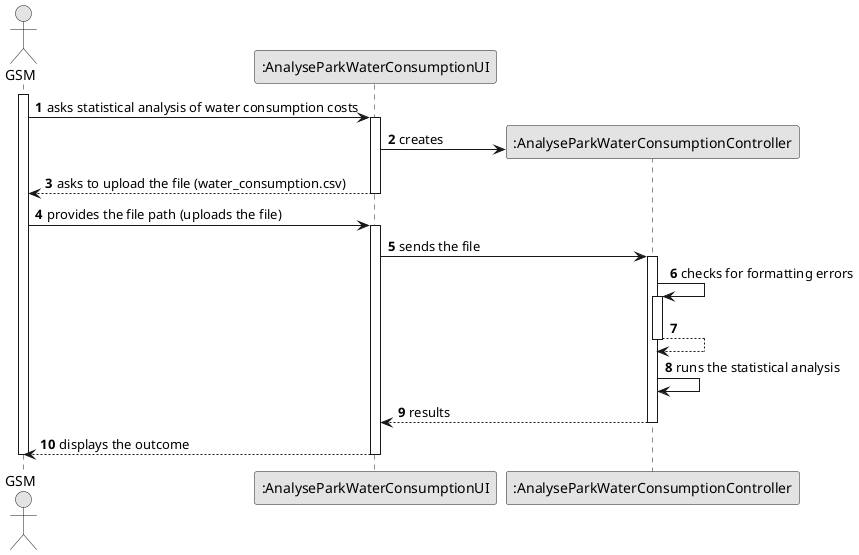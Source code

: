 @startuml
skinparam monochrome true
skinparam packageStyle rectangle
skinparam shadowing false

autonumber

actor "GSM" as GSM
participant ":AnalyseParkWaterConsumptionUI" as UI
participant ":AnalyseParkWaterConsumptionController" as CTRL

activate GSM

GSM -> UI : asks statistical analysis of water consumption costs
activate UI

UI -> CTRL** : creates
UI --> GSM : asks to upload the file (water_consumption.csv)
deactivate UI
GSM -> UI : provides the file path (uploads the file)
activate UI
UI -> CTRL : sends the file

activate CTRL
CTRL -> CTRL : checks for formatting errors
activate CTRL
CTRL -->CTRL
deactivate CTRL
CTRL -> CTRL : runs the statistical analysis
CTRL --> UI : results
deactivate CTRL
UI --> GSM : displays the outcome
deactivate UI
deactivate GSM
@enduml